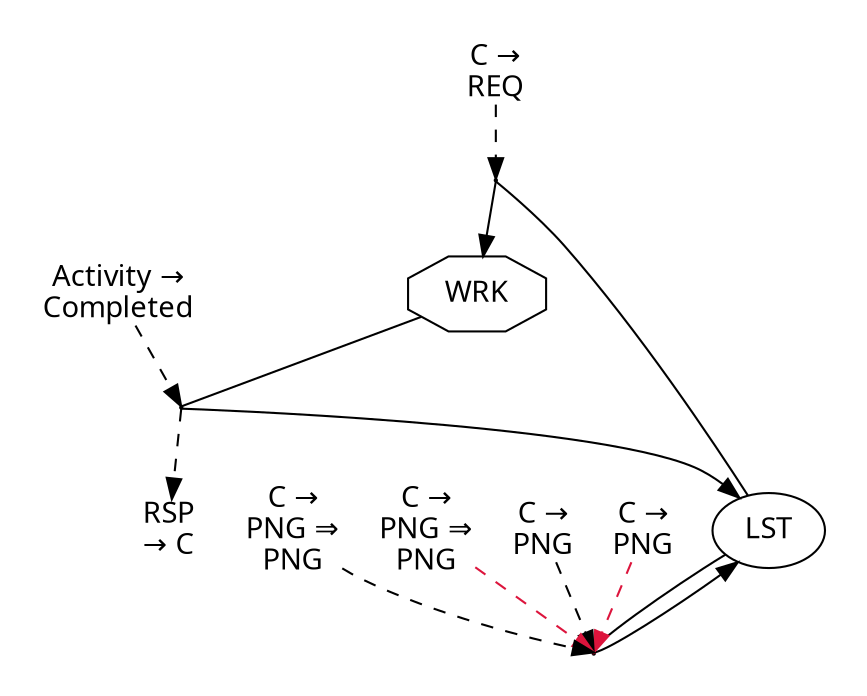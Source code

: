 digraph {
color=white;
graph [ fontname="sans-serif" ];
node [ fontname="sans-serif" ];
edge [ fontname="sans-serif" ];
A_0_false [ label="LST", shape=ellipse ];
subgraph cluster_0 {
T_0_18446744073709551615 [ shape=point, height=0.015, width=0.015 ];
A_0_false -> T_0_18446744073709551615 [ arrowhead=none, direction=forward ];
T_0_18446744073709551615 -> A_0_false;
D_0_18446744073709551615_2 [ label="C &#8594;\nPNG", shape=plain ];
D_0_18446744073709551615_2 -> T_0_18446744073709551615 [ color=Crimson, style=dashed ];
D_0_18446744073709551615_4 [ label="C &#8594;\nPNG", shape=plain ];
D_0_18446744073709551615_4 -> T_0_18446744073709551615 [ color=Black, style=dashed ];
D_0_18446744073709551615_5 [ label="C &#8594;\nPNG &#8658;\nPNG", shape=plain ];
D_0_18446744073709551615_5 -> T_0_18446744073709551615 [ color=Crimson, style=dashed ];
D_0_18446744073709551615_6 [ label="C &#8594;\nPNG &#8658;\nPNG", shape=plain ];
D_0_18446744073709551615_6 -> T_0_18446744073709551615 [ color=Black, style=dashed ];
}
A_1_true [ label="WRK", shape=octagon ];
subgraph cluster_1 {
T_1_18446744073709551615 [ shape=point, height=0.015, width=0.015 ];
A_0_false -> T_1_18446744073709551615 [ arrowhead=none, direction=forward ];
T_1_18446744073709551615 -> A_1_true;
D_1_18446744073709551615_1 [ label="C &#8594;\nREQ", shape=plain ];
D_1_18446744073709551615_1 -> T_1_18446744073709551615 [ color=Black, style=dashed ];
}
subgraph cluster_2 {
T_2_18446744073709551615 [ shape=point, height=0.015, width=0.015 ];
A_1_true -> T_2_18446744073709551615 [ arrowhead=none, direction=forward ];
T_2_18446744073709551615 -> A_0_false;
D_2_18446744073709551615_7 [ label="Activity &#8594;\nCompleted", shape=plain ];
D_2_18446744073709551615_7 -> T_2_18446744073709551615 [ color=Black, style=dashed ];
S_2_18446744073709551615_8 [ label="RSP\n&#8594; C", shape=plain ];
T_2_18446744073709551615 -> S_2_18446744073709551615_8 [ color=Black, style=dashed ];
S_2_18446744073709551615_8 -> A_0_false [ style=invis ];
}
}
